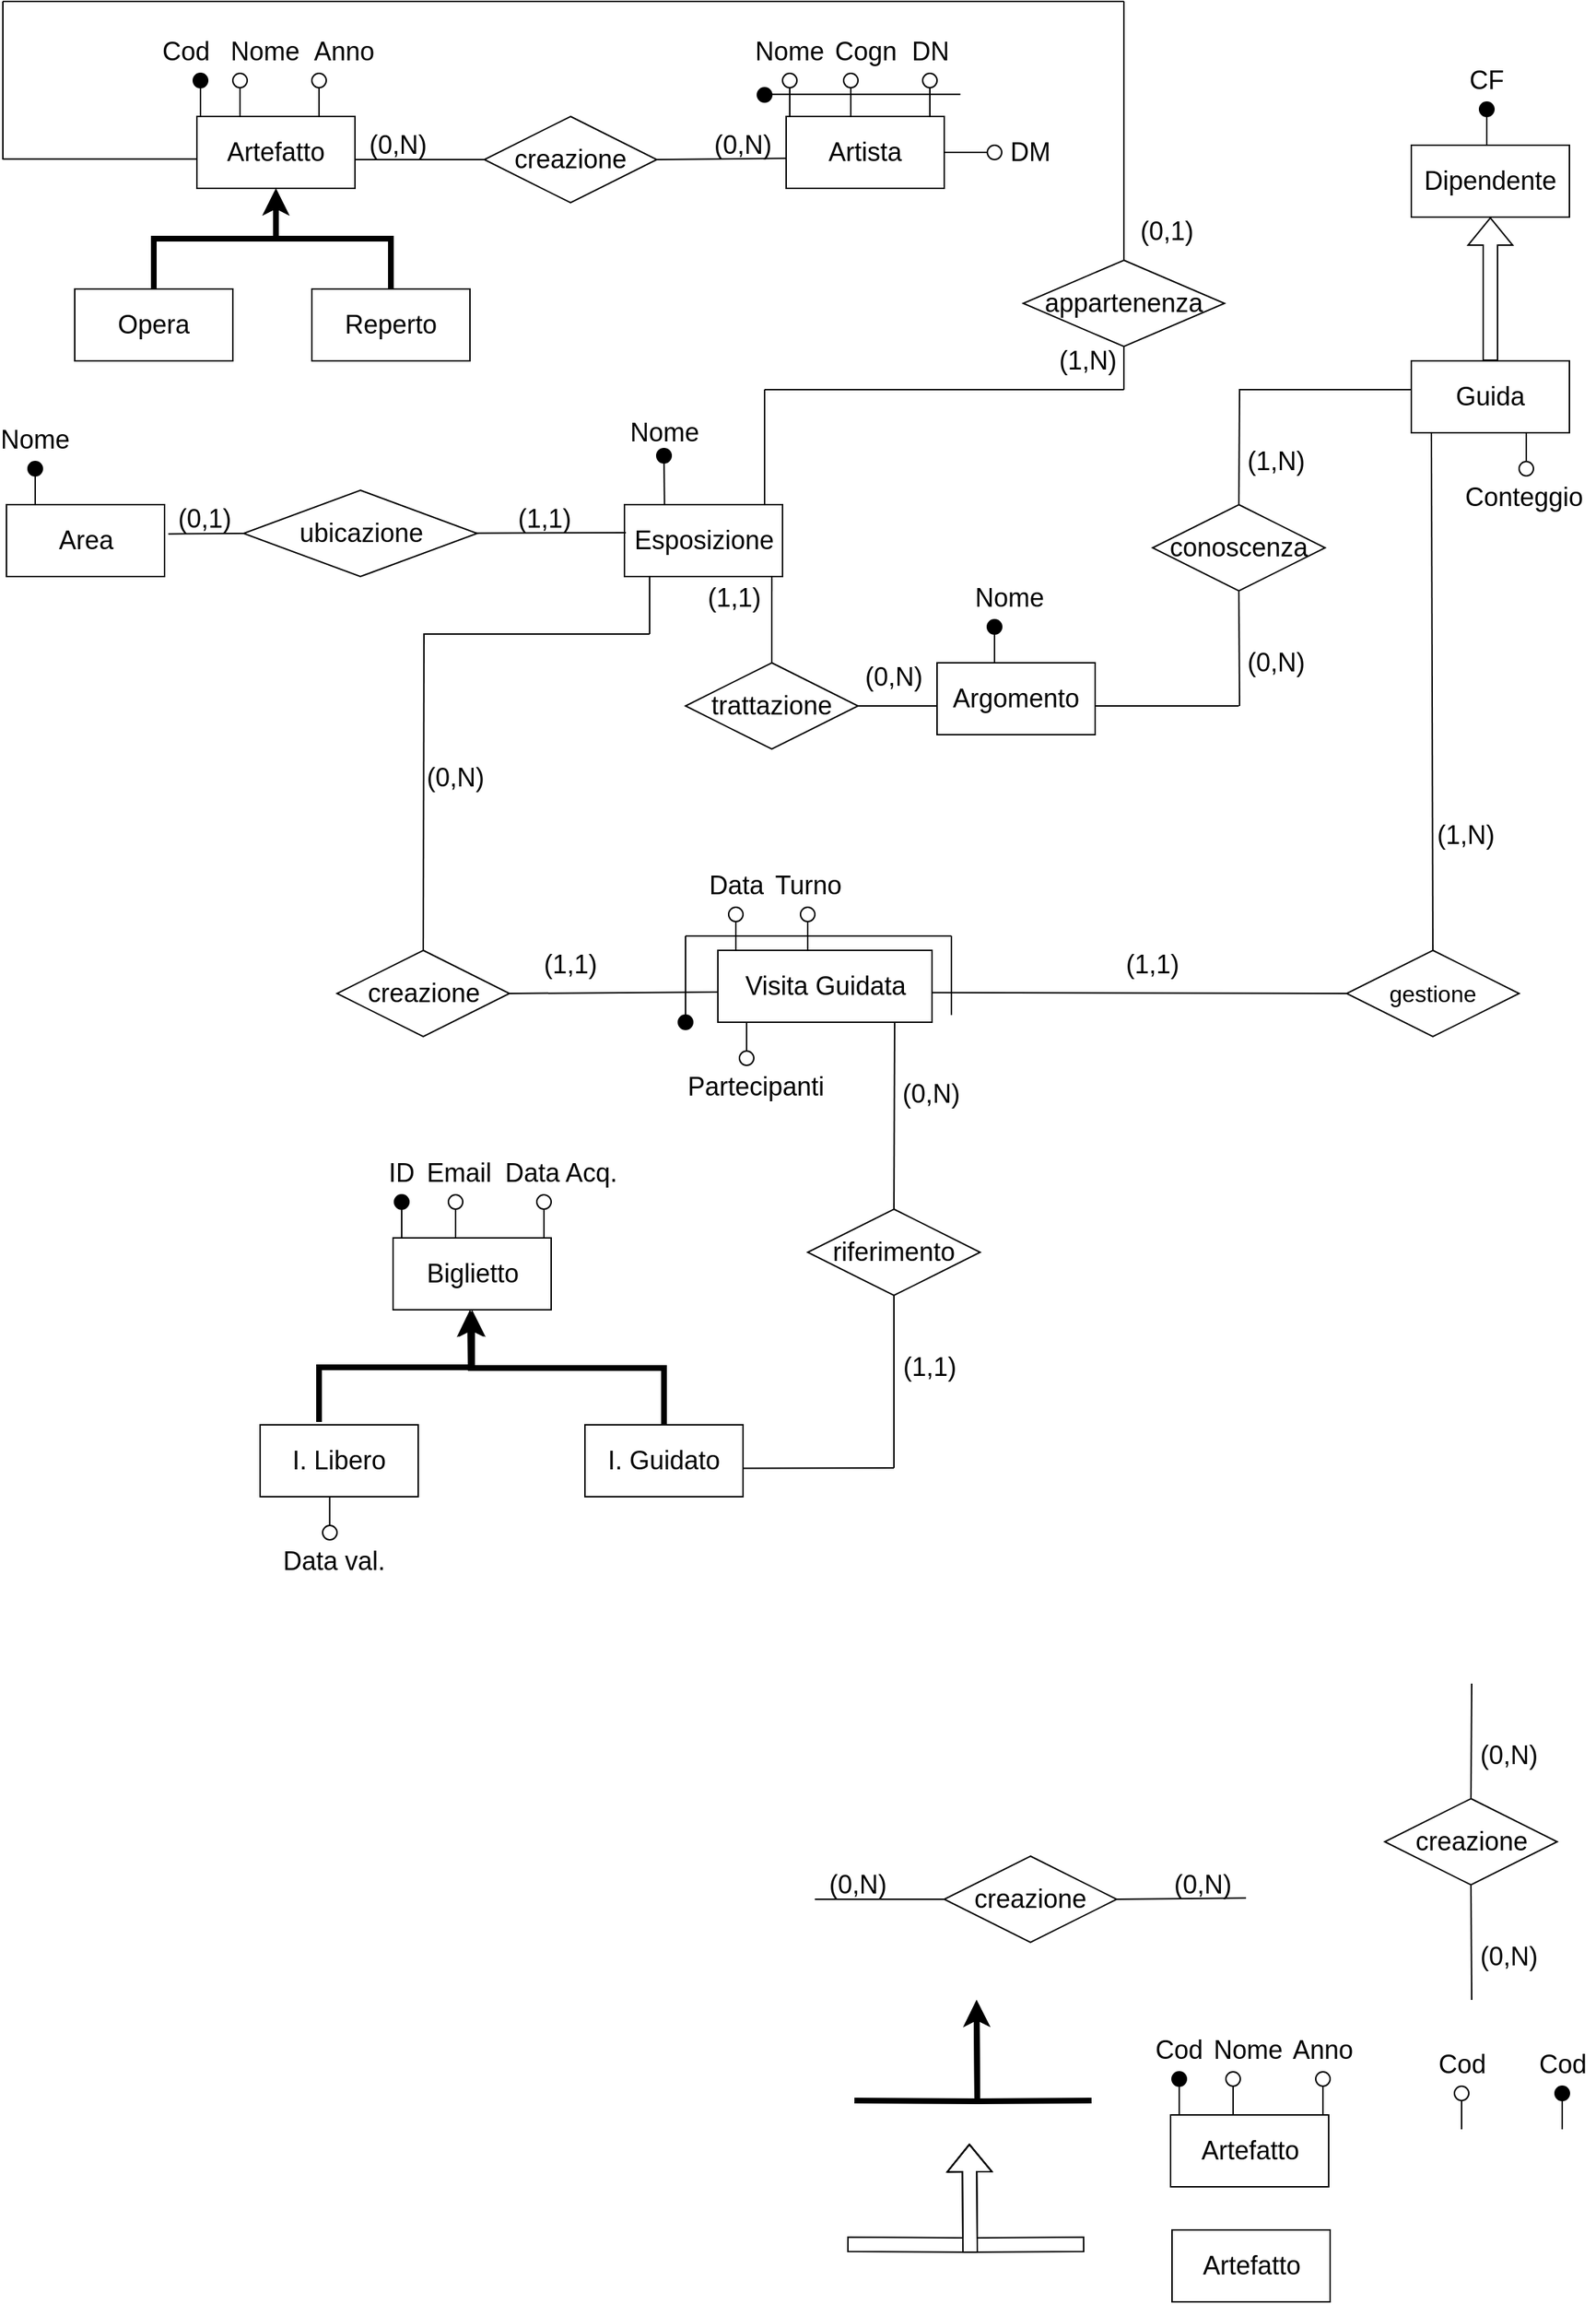 <mxfile version="27.0.5">
  <diagram name="Pagina-1" id="COeQRHTQGuJaWE0zaVjj">
    <mxGraphModel dx="2826" dy="1693" grid="1" gridSize="10" guides="1" tooltips="1" connect="1" arrows="1" fold="1" page="1" pageScale="1" pageWidth="1169" pageHeight="1654" math="0" shadow="0">
      <root>
        <mxCell id="0" />
        <mxCell id="1" parent="0" />
        <mxCell id="VPmdxkoRCYv9EaFTGyUe-1" value="&lt;font style=&quot;font-size: 18px;&quot;&gt;Artefatto&lt;/font&gt;" style="whiteSpace=wrap;html=1;align=center;" parent="1" vertex="1">
          <mxGeometry x="-1005" y="90" width="110" height="50" as="geometry" />
        </mxCell>
        <mxCell id="VPmdxkoRCYv9EaFTGyUe-9" value="" style="endArrow=none;html=1;rounded=0;entryX=0.5;entryY=1;entryDx=0;entryDy=0;entryPerimeter=0;" parent="1" source="VPmdxkoRCYv9EaFTGyUe-26" edge="1">
          <mxGeometry width="50" height="50" relative="1" as="geometry">
            <mxPoint x="-1002.5" y="90" as="sourcePoint" />
            <mxPoint x="-1002.5" y="70" as="targetPoint" />
          </mxGeometry>
        </mxCell>
        <mxCell id="VPmdxkoRCYv9EaFTGyUe-10" value="&lt;font style=&quot;font-size: 18px;&quot;&gt;Cod&lt;/font&gt;" style="text;html=1;align=center;verticalAlign=middle;whiteSpace=wrap;rounded=0;" parent="1" vertex="1">
          <mxGeometry x="-1035" y="40" width="45" height="10" as="geometry" />
        </mxCell>
        <mxCell id="VPmdxkoRCYv9EaFTGyUe-11" value="" style="verticalLabelPosition=bottom;verticalAlign=top;html=1;shape=mxgraph.flowchart.on-page_reference;" parent="1" vertex="1">
          <mxGeometry x="-980" y="60" width="10" height="10" as="geometry" />
        </mxCell>
        <mxCell id="VPmdxkoRCYv9EaFTGyUe-12" value="" style="endArrow=none;html=1;rounded=0;entryX=0.5;entryY=1;entryDx=0;entryDy=0;entryPerimeter=0;" parent="1" target="VPmdxkoRCYv9EaFTGyUe-11" edge="1">
          <mxGeometry width="50" height="50" relative="1" as="geometry">
            <mxPoint x="-975" y="90" as="sourcePoint" />
            <mxPoint x="-930" y="70" as="targetPoint" />
          </mxGeometry>
        </mxCell>
        <mxCell id="VPmdxkoRCYv9EaFTGyUe-13" value="&lt;font style=&quot;font-size: 18px;&quot;&gt;Nome&lt;/font&gt;" style="text;html=1;align=center;verticalAlign=middle;whiteSpace=wrap;rounded=0;" parent="1" vertex="1">
          <mxGeometry x="-980" y="40" width="45" height="10" as="geometry" />
        </mxCell>
        <mxCell id="VPmdxkoRCYv9EaFTGyUe-14" value="" style="verticalLabelPosition=bottom;verticalAlign=top;html=1;shape=mxgraph.flowchart.on-page_reference;" parent="1" vertex="1">
          <mxGeometry x="-925" y="60" width="10" height="10" as="geometry" />
        </mxCell>
        <mxCell id="VPmdxkoRCYv9EaFTGyUe-15" value="" style="endArrow=none;html=1;rounded=0;entryX=0.5;entryY=1;entryDx=0;entryDy=0;entryPerimeter=0;" parent="1" target="VPmdxkoRCYv9EaFTGyUe-14" edge="1">
          <mxGeometry width="50" height="50" relative="1" as="geometry">
            <mxPoint x="-920" y="90" as="sourcePoint" />
            <mxPoint x="-875" y="70" as="targetPoint" />
          </mxGeometry>
        </mxCell>
        <mxCell id="VPmdxkoRCYv9EaFTGyUe-16" value="&lt;font style=&quot;font-size: 18px;&quot;&gt;Anno&lt;/font&gt;" style="text;html=1;align=center;verticalAlign=middle;whiteSpace=wrap;rounded=0;" parent="1" vertex="1">
          <mxGeometry x="-925" y="40" width="45" height="10" as="geometry" />
        </mxCell>
        <mxCell id="VPmdxkoRCYv9EaFTGyUe-18" value="" style="verticalLabelPosition=bottom;verticalAlign=top;html=1;shape=mxgraph.flowchart.on-page_reference;" parent="1" vertex="1">
          <mxGeometry x="-130" y="1460" width="10" height="10" as="geometry" />
        </mxCell>
        <mxCell id="VPmdxkoRCYv9EaFTGyUe-19" value="" style="endArrow=none;html=1;rounded=0;entryX=0.5;entryY=1;entryDx=0;entryDy=0;entryPerimeter=0;" parent="1" target="VPmdxkoRCYv9EaFTGyUe-18" edge="1">
          <mxGeometry width="50" height="50" relative="1" as="geometry">
            <mxPoint x="-125" y="1490" as="sourcePoint" />
            <mxPoint x="-80" y="1470" as="targetPoint" />
          </mxGeometry>
        </mxCell>
        <mxCell id="VPmdxkoRCYv9EaFTGyUe-20" value="&lt;font style=&quot;font-size: 18px;&quot;&gt;Cod&lt;/font&gt;" style="text;html=1;align=center;verticalAlign=middle;whiteSpace=wrap;rounded=0;" parent="1" vertex="1">
          <mxGeometry x="-147.5" y="1440" width="45" height="10" as="geometry" />
        </mxCell>
        <mxCell id="VPmdxkoRCYv9EaFTGyUe-21" value="" style="verticalLabelPosition=bottom;verticalAlign=top;html=1;shape=mxgraph.flowchart.on-page_reference;fillColor=#000000;" parent="1" vertex="1">
          <mxGeometry x="-60" y="1460" width="10" height="10" as="geometry" />
        </mxCell>
        <mxCell id="VPmdxkoRCYv9EaFTGyUe-22" value="" style="endArrow=none;html=1;rounded=0;entryX=0.5;entryY=1;entryDx=0;entryDy=0;entryPerimeter=0;" parent="1" target="VPmdxkoRCYv9EaFTGyUe-21" edge="1">
          <mxGeometry width="50" height="50" relative="1" as="geometry">
            <mxPoint x="-55" y="1490" as="sourcePoint" />
            <mxPoint x="-10" y="1470" as="targetPoint" />
          </mxGeometry>
        </mxCell>
        <mxCell id="VPmdxkoRCYv9EaFTGyUe-23" value="&lt;font style=&quot;font-size: 18px;&quot;&gt;Cod&lt;/font&gt;" style="text;html=1;align=center;verticalAlign=middle;whiteSpace=wrap;rounded=0;" parent="1" vertex="1">
          <mxGeometry x="-77.5" y="1440" width="45" height="10" as="geometry" />
        </mxCell>
        <mxCell id="VPmdxkoRCYv9EaFTGyUe-28" value="" style="endArrow=none;html=1;rounded=0;entryX=0.5;entryY=1;entryDx=0;entryDy=0;entryPerimeter=0;" parent="1" target="VPmdxkoRCYv9EaFTGyUe-26" edge="1">
          <mxGeometry width="50" height="50" relative="1" as="geometry">
            <mxPoint x="-1002.5" y="90" as="sourcePoint" />
            <mxPoint x="-1002.5" y="70" as="targetPoint" />
          </mxGeometry>
        </mxCell>
        <mxCell id="VPmdxkoRCYv9EaFTGyUe-26" value="" style="verticalLabelPosition=bottom;verticalAlign=top;html=1;shape=mxgraph.flowchart.on-page_reference;fillColor=#000000;" parent="1" vertex="1">
          <mxGeometry x="-1007.5" y="60" width="10" height="10" as="geometry" />
        </mxCell>
        <mxCell id="VPmdxkoRCYv9EaFTGyUe-29" value="&lt;font style=&quot;font-size: 18px;&quot;&gt;Artista&lt;/font&gt;" style="whiteSpace=wrap;html=1;align=center;" parent="1" vertex="1">
          <mxGeometry x="-595" y="90" width="110" height="50" as="geometry" />
        </mxCell>
        <mxCell id="VPmdxkoRCYv9EaFTGyUe-30" value="" style="endArrow=none;html=1;rounded=0;entryX=0.5;entryY=1;entryDx=0;entryDy=0;entryPerimeter=0;" parent="1" source="VPmdxkoRCYv9EaFTGyUe-39" edge="1">
          <mxGeometry width="50" height="50" relative="1" as="geometry">
            <mxPoint x="-592.5" y="90" as="sourcePoint" />
            <mxPoint x="-592.5" y="70" as="targetPoint" />
          </mxGeometry>
        </mxCell>
        <mxCell id="VPmdxkoRCYv9EaFTGyUe-31" value="&lt;font style=&quot;font-size: 18px;&quot;&gt;Nome&lt;/font&gt;" style="text;html=1;align=center;verticalAlign=middle;whiteSpace=wrap;rounded=0;" parent="1" vertex="1">
          <mxGeometry x="-615" y="40" width="45" height="10" as="geometry" />
        </mxCell>
        <mxCell id="VPmdxkoRCYv9EaFTGyUe-32" value="" style="verticalLabelPosition=bottom;verticalAlign=top;html=1;shape=mxgraph.flowchart.on-page_reference;" parent="1" vertex="1">
          <mxGeometry x="-555" y="60" width="10" height="10" as="geometry" />
        </mxCell>
        <mxCell id="VPmdxkoRCYv9EaFTGyUe-33" value="" style="endArrow=none;html=1;rounded=0;entryX=0.5;entryY=1;entryDx=0;entryDy=0;entryPerimeter=0;" parent="1" target="VPmdxkoRCYv9EaFTGyUe-32" edge="1">
          <mxGeometry width="50" height="50" relative="1" as="geometry">
            <mxPoint x="-550" y="90" as="sourcePoint" />
            <mxPoint x="-505" y="70" as="targetPoint" />
          </mxGeometry>
        </mxCell>
        <mxCell id="VPmdxkoRCYv9EaFTGyUe-34" value="&lt;font style=&quot;font-size: 18px;&quot;&gt;Cogn&lt;/font&gt;" style="text;html=1;align=center;verticalAlign=middle;whiteSpace=wrap;rounded=0;" parent="1" vertex="1">
          <mxGeometry x="-562.5" y="40" width="45" height="10" as="geometry" />
        </mxCell>
        <mxCell id="VPmdxkoRCYv9EaFTGyUe-35" value="" style="verticalLabelPosition=bottom;verticalAlign=top;html=1;shape=mxgraph.flowchart.on-page_reference;" parent="1" vertex="1">
          <mxGeometry x="-500" y="60" width="10" height="10" as="geometry" />
        </mxCell>
        <mxCell id="VPmdxkoRCYv9EaFTGyUe-36" value="" style="endArrow=none;html=1;rounded=0;entryX=0.5;entryY=1;entryDx=0;entryDy=0;entryPerimeter=0;" parent="1" target="VPmdxkoRCYv9EaFTGyUe-35" edge="1">
          <mxGeometry width="50" height="50" relative="1" as="geometry">
            <mxPoint x="-495" y="90" as="sourcePoint" />
            <mxPoint x="-450" y="70" as="targetPoint" />
          </mxGeometry>
        </mxCell>
        <mxCell id="VPmdxkoRCYv9EaFTGyUe-37" value="&lt;font style=&quot;font-size: 18px;&quot;&gt;DN&lt;/font&gt;" style="text;html=1;align=center;verticalAlign=middle;whiteSpace=wrap;rounded=0;" parent="1" vertex="1">
          <mxGeometry x="-517.5" y="40" width="45" height="10" as="geometry" />
        </mxCell>
        <mxCell id="VPmdxkoRCYv9EaFTGyUe-38" value="" style="endArrow=none;html=1;rounded=0;entryX=0.5;entryY=1;entryDx=0;entryDy=0;entryPerimeter=0;" parent="1" target="VPmdxkoRCYv9EaFTGyUe-39" edge="1">
          <mxGeometry width="50" height="50" relative="1" as="geometry">
            <mxPoint x="-592.5" y="90" as="sourcePoint" />
            <mxPoint x="-592.5" y="70" as="targetPoint" />
          </mxGeometry>
        </mxCell>
        <mxCell id="VPmdxkoRCYv9EaFTGyUe-39" value="" style="verticalLabelPosition=bottom;verticalAlign=top;html=1;shape=mxgraph.flowchart.on-page_reference;fillColor=#FFFFFF;" parent="1" vertex="1">
          <mxGeometry x="-597.5" y="60" width="10" height="10" as="geometry" />
        </mxCell>
        <mxCell id="VPmdxkoRCYv9EaFTGyUe-52" value="" style="endArrow=none;html=1;rounded=0;exitX=1;exitY=0.5;exitDx=0;exitDy=0;" parent="1" source="VPmdxkoRCYv9EaFTGyUe-51" edge="1">
          <mxGeometry width="50" height="50" relative="1" as="geometry">
            <mxPoint x="-432.5" y="120" as="sourcePoint" />
            <mxPoint x="-455" y="115" as="targetPoint" />
          </mxGeometry>
        </mxCell>
        <mxCell id="VPmdxkoRCYv9EaFTGyUe-53" value="&lt;font style=&quot;font-size: 18px;&quot;&gt;DM&lt;/font&gt;" style="text;html=1;align=center;verticalAlign=middle;whiteSpace=wrap;rounded=0;" parent="1" vertex="1">
          <mxGeometry x="-445" y="110" width="40" height="10" as="geometry" />
        </mxCell>
        <mxCell id="VPmdxkoRCYv9EaFTGyUe-54" value="" style="endArrow=none;html=1;rounded=0;exitX=1;exitY=0.5;exitDx=0;exitDy=0;" parent="1" source="VPmdxkoRCYv9EaFTGyUe-29" target="VPmdxkoRCYv9EaFTGyUe-51" edge="1">
          <mxGeometry width="50" height="50" relative="1" as="geometry">
            <mxPoint x="-485" y="115" as="sourcePoint" />
            <mxPoint x="-455" y="115" as="targetPoint" />
          </mxGeometry>
        </mxCell>
        <mxCell id="VPmdxkoRCYv9EaFTGyUe-51" value="" style="verticalLabelPosition=bottom;verticalAlign=top;html=1;shape=mxgraph.flowchart.on-page_reference;" parent="1" vertex="1">
          <mxGeometry x="-455" y="110" width="10" height="10" as="geometry" />
        </mxCell>
        <mxCell id="VPmdxkoRCYv9EaFTGyUe-55" value="" style="endArrow=none;html=1;rounded=0;" parent="1" edge="1">
          <mxGeometry width="50" height="50" relative="1" as="geometry">
            <mxPoint x="-606.25" y="74.58" as="sourcePoint" />
            <mxPoint x="-473.75" y="74.58" as="targetPoint" />
          </mxGeometry>
        </mxCell>
        <mxCell id="VPmdxkoRCYv9EaFTGyUe-56" value="" style="verticalLabelPosition=bottom;verticalAlign=top;html=1;shape=mxgraph.flowchart.on-page_reference;fillColor=#000000;" parent="1" vertex="1">
          <mxGeometry x="-615" y="70" width="10" height="10" as="geometry" />
        </mxCell>
        <mxCell id="VPmdxkoRCYv9EaFTGyUe-57" value="" style="endArrow=none;html=1;rounded=0;entryX=0;entryY=0.5;entryDx=0;entryDy=0;" parent="1" target="VPmdxkoRCYv9EaFTGyUe-59" edge="1">
          <mxGeometry width="50" height="50" relative="1" as="geometry">
            <mxPoint x="-895" y="120" as="sourcePoint" />
            <mxPoint x="-805" y="120" as="targetPoint" />
          </mxGeometry>
        </mxCell>
        <mxCell id="VPmdxkoRCYv9EaFTGyUe-58" value="" style="endArrow=none;html=1;rounded=0;exitX=1;exitY=0.5;exitDx=0;exitDy=0;" parent="1" source="VPmdxkoRCYv9EaFTGyUe-59" edge="1">
          <mxGeometry width="50" height="50" relative="1" as="geometry">
            <mxPoint x="-685" y="119" as="sourcePoint" />
            <mxPoint x="-595" y="119.17" as="targetPoint" />
          </mxGeometry>
        </mxCell>
        <mxCell id="VPmdxkoRCYv9EaFTGyUe-59" value="&lt;font style=&quot;font-size: 18px;&quot;&gt;creazione&lt;/font&gt;" style="shape=rhombus;perimeter=rhombusPerimeter;whiteSpace=wrap;html=1;align=center;" parent="1" vertex="1">
          <mxGeometry x="-805" y="90" width="120" height="60" as="geometry" />
        </mxCell>
        <mxCell id="VPmdxkoRCYv9EaFTGyUe-68" style="edgeStyle=orthogonalEdgeStyle;rounded=0;orthogonalLoop=1;jettySize=auto;html=1;entryX=0.5;entryY=1;entryDx=0;entryDy=0;strokeWidth=4;" parent="1" source="VPmdxkoRCYv9EaFTGyUe-66" target="VPmdxkoRCYv9EaFTGyUe-1" edge="1">
          <mxGeometry relative="1" as="geometry" />
        </mxCell>
        <mxCell id="VPmdxkoRCYv9EaFTGyUe-66" value="&lt;font style=&quot;font-size: 18px;&quot;&gt;Opera&lt;/font&gt;" style="whiteSpace=wrap;html=1;align=center;" parent="1" vertex="1">
          <mxGeometry x="-1090" y="210" width="110" height="50" as="geometry" />
        </mxCell>
        <mxCell id="VPmdxkoRCYv9EaFTGyUe-69" style="edgeStyle=orthogonalEdgeStyle;rounded=0;orthogonalLoop=1;jettySize=auto;html=1;entryX=0.5;entryY=1;entryDx=0;entryDy=0;strokeWidth=4;" parent="1" source="VPmdxkoRCYv9EaFTGyUe-67" target="VPmdxkoRCYv9EaFTGyUe-1" edge="1">
          <mxGeometry relative="1" as="geometry" />
        </mxCell>
        <mxCell id="VPmdxkoRCYv9EaFTGyUe-67" value="&lt;font style=&quot;font-size: 18px;&quot;&gt;Reperto&lt;/font&gt;" style="whiteSpace=wrap;html=1;align=center;" parent="1" vertex="1">
          <mxGeometry x="-925" y="210" width="110" height="50" as="geometry" />
        </mxCell>
        <mxCell id="VPmdxkoRCYv9EaFTGyUe-70" value="&lt;font style=&quot;font-size: 18px;&quot;&gt;(0,N)&lt;/font&gt;" style="text;html=1;align=center;verticalAlign=middle;whiteSpace=wrap;rounded=0;" parent="1" vertex="1">
          <mxGeometry x="-885" y="100" width="40" height="20" as="geometry" />
        </mxCell>
        <mxCell id="VPmdxkoRCYv9EaFTGyUe-71" value="&lt;font style=&quot;font-size: 18px;&quot;&gt;(0,N)&lt;/font&gt;" style="text;html=1;align=center;verticalAlign=middle;whiteSpace=wrap;rounded=0;" parent="1" vertex="1">
          <mxGeometry x="-645" y="100" width="40" height="20" as="geometry" />
        </mxCell>
        <mxCell id="VPmdxkoRCYv9EaFTGyUe-72" value="" style="endArrow=none;html=1;rounded=0;entryX=0;entryY=0.5;entryDx=0;entryDy=0;" parent="1" target="VPmdxkoRCYv9EaFTGyUe-74" edge="1">
          <mxGeometry width="50" height="50" relative="1" as="geometry">
            <mxPoint x="-575" y="1330" as="sourcePoint" />
            <mxPoint x="-485" y="1330" as="targetPoint" />
          </mxGeometry>
        </mxCell>
        <mxCell id="VPmdxkoRCYv9EaFTGyUe-73" value="" style="endArrow=none;html=1;rounded=0;exitX=1;exitY=0.5;exitDx=0;exitDy=0;" parent="1" source="VPmdxkoRCYv9EaFTGyUe-74" edge="1">
          <mxGeometry width="50" height="50" relative="1" as="geometry">
            <mxPoint x="-365" y="1329" as="sourcePoint" />
            <mxPoint x="-275" y="1329.17" as="targetPoint" />
          </mxGeometry>
        </mxCell>
        <mxCell id="VPmdxkoRCYv9EaFTGyUe-74" value="&lt;font style=&quot;font-size: 18px;&quot;&gt;creazione&lt;/font&gt;" style="shape=rhombus;perimeter=rhombusPerimeter;whiteSpace=wrap;html=1;align=center;" parent="1" vertex="1">
          <mxGeometry x="-485" y="1300" width="120" height="60" as="geometry" />
        </mxCell>
        <mxCell id="VPmdxkoRCYv9EaFTGyUe-75" value="&lt;font style=&quot;font-size: 18px;&quot;&gt;(0,N)&lt;/font&gt;" style="text;html=1;align=center;verticalAlign=middle;whiteSpace=wrap;rounded=0;" parent="1" vertex="1">
          <mxGeometry x="-565" y="1310" width="40" height="20" as="geometry" />
        </mxCell>
        <mxCell id="VPmdxkoRCYv9EaFTGyUe-76" value="&lt;font style=&quot;font-size: 18px;&quot;&gt;(0,N)&lt;/font&gt;" style="text;html=1;align=center;verticalAlign=middle;whiteSpace=wrap;rounded=0;" parent="1" vertex="1">
          <mxGeometry x="-325" y="1310" width="40" height="20" as="geometry" />
        </mxCell>
        <mxCell id="VPmdxkoRCYv9EaFTGyUe-77" style="edgeStyle=orthogonalEdgeStyle;rounded=0;orthogonalLoop=1;jettySize=auto;html=1;entryX=0.5;entryY=1;entryDx=0;entryDy=0;strokeWidth=4;" parent="1" edge="1">
          <mxGeometry relative="1" as="geometry">
            <mxPoint x="-547.5" y="1470" as="sourcePoint" />
            <mxPoint x="-462.5" y="1400" as="targetPoint" />
          </mxGeometry>
        </mxCell>
        <mxCell id="VPmdxkoRCYv9EaFTGyUe-78" style="edgeStyle=orthogonalEdgeStyle;rounded=0;orthogonalLoop=1;jettySize=auto;html=1;entryX=0.5;entryY=1;entryDx=0;entryDy=0;strokeWidth=4;" parent="1" edge="1">
          <mxGeometry relative="1" as="geometry">
            <mxPoint x="-382.5" y="1470" as="sourcePoint" />
            <mxPoint x="-462.5" y="1400" as="targetPoint" />
          </mxGeometry>
        </mxCell>
        <mxCell id="VPmdxkoRCYv9EaFTGyUe-79" style="edgeStyle=orthogonalEdgeStyle;rounded=0;orthogonalLoop=1;jettySize=auto;html=1;entryX=0.5;entryY=1;entryDx=0;entryDy=0;strokeWidth=1;shape=flexArrow;" parent="1" edge="1">
          <mxGeometry relative="1" as="geometry">
            <mxPoint x="-552.5" y="1570" as="sourcePoint" />
            <mxPoint x="-467.5" y="1500" as="targetPoint" />
          </mxGeometry>
        </mxCell>
        <mxCell id="VPmdxkoRCYv9EaFTGyUe-80" style="edgeStyle=orthogonalEdgeStyle;rounded=0;orthogonalLoop=1;jettySize=auto;html=1;entryX=0.5;entryY=1;entryDx=0;entryDy=0;strokeWidth=1;shape=flexArrow;" parent="1" edge="1">
          <mxGeometry relative="1" as="geometry">
            <mxPoint x="-387.5" y="1570" as="sourcePoint" />
            <mxPoint x="-467.5" y="1500" as="targetPoint" />
          </mxGeometry>
        </mxCell>
        <mxCell id="VPmdxkoRCYv9EaFTGyUe-81" value="&lt;font style=&quot;font-size: 18px;&quot;&gt;Artefatto&lt;/font&gt;" style="whiteSpace=wrap;html=1;align=center;" parent="1" vertex="1">
          <mxGeometry x="-327.5" y="1480" width="110" height="50" as="geometry" />
        </mxCell>
        <mxCell id="VPmdxkoRCYv9EaFTGyUe-82" value="" style="endArrow=none;html=1;rounded=0;entryX=0.5;entryY=1;entryDx=0;entryDy=0;entryPerimeter=0;" parent="1" source="VPmdxkoRCYv9EaFTGyUe-91" edge="1">
          <mxGeometry width="50" height="50" relative="1" as="geometry">
            <mxPoint x="-321.5" y="1480" as="sourcePoint" />
            <mxPoint x="-321.5" y="1460" as="targetPoint" />
          </mxGeometry>
        </mxCell>
        <mxCell id="VPmdxkoRCYv9EaFTGyUe-83" value="&lt;font style=&quot;font-size: 18px;&quot;&gt;Cod&lt;/font&gt;" style="text;html=1;align=center;verticalAlign=middle;whiteSpace=wrap;rounded=0;" parent="1" vertex="1">
          <mxGeometry x="-344" y="1430" width="45" height="10" as="geometry" />
        </mxCell>
        <mxCell id="VPmdxkoRCYv9EaFTGyUe-84" value="" style="verticalLabelPosition=bottom;verticalAlign=top;html=1;shape=mxgraph.flowchart.on-page_reference;" parent="1" vertex="1">
          <mxGeometry x="-289" y="1450" width="10" height="10" as="geometry" />
        </mxCell>
        <mxCell id="VPmdxkoRCYv9EaFTGyUe-85" value="" style="endArrow=none;html=1;rounded=0;entryX=0.5;entryY=1;entryDx=0;entryDy=0;entryPerimeter=0;" parent="1" target="VPmdxkoRCYv9EaFTGyUe-84" edge="1">
          <mxGeometry width="50" height="50" relative="1" as="geometry">
            <mxPoint x="-284" y="1480" as="sourcePoint" />
            <mxPoint x="-239" y="1460" as="targetPoint" />
          </mxGeometry>
        </mxCell>
        <mxCell id="VPmdxkoRCYv9EaFTGyUe-86" value="&lt;font style=&quot;font-size: 18px;&quot;&gt;Nome&lt;/font&gt;" style="text;html=1;align=center;verticalAlign=middle;whiteSpace=wrap;rounded=0;" parent="1" vertex="1">
          <mxGeometry x="-296.5" y="1430" width="45" height="10" as="geometry" />
        </mxCell>
        <mxCell id="VPmdxkoRCYv9EaFTGyUe-87" value="" style="verticalLabelPosition=bottom;verticalAlign=top;html=1;shape=mxgraph.flowchart.on-page_reference;" parent="1" vertex="1">
          <mxGeometry x="-226.5" y="1450" width="10" height="10" as="geometry" />
        </mxCell>
        <mxCell id="VPmdxkoRCYv9EaFTGyUe-88" value="" style="endArrow=none;html=1;rounded=0;entryX=0.5;entryY=1;entryDx=0;entryDy=0;entryPerimeter=0;" parent="1" target="VPmdxkoRCYv9EaFTGyUe-87" edge="1">
          <mxGeometry width="50" height="50" relative="1" as="geometry">
            <mxPoint x="-221.5" y="1480" as="sourcePoint" />
            <mxPoint x="-176.5" y="1460" as="targetPoint" />
          </mxGeometry>
        </mxCell>
        <mxCell id="VPmdxkoRCYv9EaFTGyUe-89" value="&lt;font style=&quot;font-size: 18px;&quot;&gt;Anno&lt;/font&gt;" style="text;html=1;align=center;verticalAlign=middle;whiteSpace=wrap;rounded=0;" parent="1" vertex="1">
          <mxGeometry x="-244" y="1430" width="45" height="10" as="geometry" />
        </mxCell>
        <mxCell id="VPmdxkoRCYv9EaFTGyUe-90" value="" style="endArrow=none;html=1;rounded=0;entryX=0.5;entryY=1;entryDx=0;entryDy=0;entryPerimeter=0;" parent="1" target="VPmdxkoRCYv9EaFTGyUe-91" edge="1">
          <mxGeometry width="50" height="50" relative="1" as="geometry">
            <mxPoint x="-321.5" y="1480" as="sourcePoint" />
            <mxPoint x="-321.5" y="1460" as="targetPoint" />
          </mxGeometry>
        </mxCell>
        <mxCell id="VPmdxkoRCYv9EaFTGyUe-91" value="" style="verticalLabelPosition=bottom;verticalAlign=top;html=1;shape=mxgraph.flowchart.on-page_reference;fillColor=#000000;" parent="1" vertex="1">
          <mxGeometry x="-326.5" y="1450" width="10" height="10" as="geometry" />
        </mxCell>
        <mxCell id="VPmdxkoRCYv9EaFTGyUe-121" value="&lt;span style=&quot;font-size: 18px;&quot;&gt;Area&lt;/span&gt;" style="whiteSpace=wrap;html=1;align=center;" parent="1" vertex="1">
          <mxGeometry x="-1137.5" y="360" width="110" height="50" as="geometry" />
        </mxCell>
        <mxCell id="VPmdxkoRCYv9EaFTGyUe-122" value="" style="endArrow=none;html=1;rounded=0;entryX=0.5;entryY=1;entryDx=0;entryDy=0;entryPerimeter=0;" parent="1" source="VPmdxkoRCYv9EaFTGyUe-131" edge="1">
          <mxGeometry width="50" height="50" relative="1" as="geometry">
            <mxPoint x="-1117.5" y="360" as="sourcePoint" />
            <mxPoint x="-1117.5" y="340" as="targetPoint" />
          </mxGeometry>
        </mxCell>
        <mxCell id="VPmdxkoRCYv9EaFTGyUe-123" value="&lt;span style=&quot;font-size: 18px;&quot;&gt;Nome&lt;/span&gt;" style="text;html=1;align=center;verticalAlign=middle;whiteSpace=wrap;rounded=0;" parent="1" vertex="1">
          <mxGeometry x="-1140" y="310" width="45" height="10" as="geometry" />
        </mxCell>
        <mxCell id="VPmdxkoRCYv9EaFTGyUe-130" value="" style="endArrow=none;html=1;rounded=0;entryX=0.5;entryY=1;entryDx=0;entryDy=0;entryPerimeter=0;" parent="1" target="VPmdxkoRCYv9EaFTGyUe-131" edge="1">
          <mxGeometry width="50" height="50" relative="1" as="geometry">
            <mxPoint x="-1117.5" y="360" as="sourcePoint" />
            <mxPoint x="-1117.5" y="340" as="targetPoint" />
          </mxGeometry>
        </mxCell>
        <mxCell id="VPmdxkoRCYv9EaFTGyUe-131" value="" style="verticalLabelPosition=bottom;verticalAlign=top;html=1;shape=mxgraph.flowchart.on-page_reference;fillColor=#000000;" parent="1" vertex="1">
          <mxGeometry x="-1122.5" y="330" width="10" height="10" as="geometry" />
        </mxCell>
        <mxCell id="VPmdxkoRCYv9EaFTGyUe-138" value="&lt;span style=&quot;font-size: 18px;&quot;&gt;Esposizione&lt;/span&gt;" style="whiteSpace=wrap;html=1;align=center;" parent="1" vertex="1">
          <mxGeometry x="-707.5" y="360" width="110" height="50" as="geometry" />
        </mxCell>
        <mxCell id="VPmdxkoRCYv9EaFTGyUe-154" value="" style="endArrow=none;html=1;rounded=0;entryX=0;entryY=0.5;entryDx=0;entryDy=0;exitX=1.024;exitY=0.407;exitDx=0;exitDy=0;exitPerimeter=0;" parent="1" source="VPmdxkoRCYv9EaFTGyUe-121" target="VPmdxkoRCYv9EaFTGyUe-156" edge="1">
          <mxGeometry width="50" height="50" relative="1" as="geometry">
            <mxPoint x="-1032.5" y="380" as="sourcePoint" />
            <mxPoint x="-942.5" y="380" as="targetPoint" />
          </mxGeometry>
        </mxCell>
        <mxCell id="VPmdxkoRCYv9EaFTGyUe-155" value="" style="endArrow=none;html=1;rounded=0;exitX=1;exitY=0.5;exitDx=0;exitDy=0;entryX=0.009;entryY=0.39;entryDx=0;entryDy=0;entryPerimeter=0;" parent="1" target="VPmdxkoRCYv9EaFTGyUe-138" edge="1">
          <mxGeometry width="50" height="50" relative="1" as="geometry">
            <mxPoint x="-852.5" y="380" as="sourcePoint" />
            <mxPoint x="-733.5" y="379.17" as="targetPoint" />
          </mxGeometry>
        </mxCell>
        <mxCell id="VPmdxkoRCYv9EaFTGyUe-156" value="&lt;span style=&quot;font-size: 18px;&quot;&gt;ubicazione&lt;/span&gt;" style="shape=rhombus;perimeter=rhombusPerimeter;whiteSpace=wrap;html=1;align=center;" parent="1" vertex="1">
          <mxGeometry x="-972.5" y="350" width="162.5" height="60" as="geometry" />
        </mxCell>
        <mxCell id="VPmdxkoRCYv9EaFTGyUe-157" value="&lt;font style=&quot;font-size: 18px;&quot;&gt;(0,1)&lt;/font&gt;" style="text;html=1;align=center;verticalAlign=middle;whiteSpace=wrap;rounded=0;" parent="1" vertex="1">
          <mxGeometry x="-1017.5" y="360" width="35" height="20" as="geometry" />
        </mxCell>
        <mxCell id="VPmdxkoRCYv9EaFTGyUe-158" value="&lt;font style=&quot;font-size: 18px;&quot;&gt;(1,1)&lt;/font&gt;" style="text;html=1;align=center;verticalAlign=middle;whiteSpace=wrap;rounded=0;" parent="1" vertex="1">
          <mxGeometry x="-783.5" y="360" width="40" height="20" as="geometry" />
        </mxCell>
        <mxCell id="VPmdxkoRCYv9EaFTGyUe-184" value="" style="endArrow=none;html=1;rounded=0;entryX=0.617;entryY=-0.019;entryDx=0;entryDy=0;entryPerimeter=0;" parent="1" source="VPmdxkoRCYv9EaFTGyUe-186" edge="1">
          <mxGeometry width="50" height="50" relative="1" as="geometry">
            <mxPoint x="-725.12" y="325.95" as="sourcePoint" />
            <mxPoint x="-679.63" y="360.0" as="targetPoint" />
          </mxGeometry>
        </mxCell>
        <mxCell id="VPmdxkoRCYv9EaFTGyUe-186" value="" style="verticalLabelPosition=bottom;verticalAlign=top;html=1;shape=mxgraph.flowchart.on-page_reference;fillColor=#000000;" parent="1" vertex="1">
          <mxGeometry x="-685" y="320.95" width="10" height="10" as="geometry" />
        </mxCell>
        <mxCell id="VPmdxkoRCYv9EaFTGyUe-196" value="" style="endArrow=none;html=1;rounded=0;entryX=0;entryY=0.5;entryDx=0;entryDy=0;" parent="1" edge="1">
          <mxGeometry relative="1" as="geometry">
            <mxPoint x="-1140" y="119.6" as="sourcePoint" />
            <mxPoint x="-1005" y="119.6" as="targetPoint" />
          </mxGeometry>
        </mxCell>
        <mxCell id="VPmdxkoRCYv9EaFTGyUe-197" value="" style="endArrow=none;html=1;rounded=0;" parent="1" edge="1">
          <mxGeometry relative="1" as="geometry">
            <mxPoint x="-1140" y="10" as="sourcePoint" />
            <mxPoint x="-360" y="10" as="targetPoint" />
          </mxGeometry>
        </mxCell>
        <mxCell id="VPmdxkoRCYv9EaFTGyUe-198" value="" style="endArrow=none;html=1;rounded=0;" parent="1" edge="1">
          <mxGeometry relative="1" as="geometry">
            <mxPoint x="-1140" y="120" as="sourcePoint" />
            <mxPoint x="-1140" y="10" as="targetPoint" />
          </mxGeometry>
        </mxCell>
        <mxCell id="VPmdxkoRCYv9EaFTGyUe-199" value="" style="endArrow=none;html=1;rounded=0;exitX=0.5;exitY=0;exitDx=0;exitDy=0;" parent="1" source="VPmdxkoRCYv9EaFTGyUe-200" edge="1">
          <mxGeometry relative="1" as="geometry">
            <mxPoint x="-360" y="70" as="sourcePoint" />
            <mxPoint x="-360" y="10" as="targetPoint" />
          </mxGeometry>
        </mxCell>
        <mxCell id="VPmdxkoRCYv9EaFTGyUe-200" value="&lt;span style=&quot;font-size: 18px;&quot;&gt;appartenenza&lt;/span&gt;" style="shape=rhombus;perimeter=rhombusPerimeter;whiteSpace=wrap;html=1;align=center;" parent="1" vertex="1">
          <mxGeometry x="-430" y="190" width="140" height="60" as="geometry" />
        </mxCell>
        <mxCell id="VPmdxkoRCYv9EaFTGyUe-201" value="" style="endArrow=none;html=1;rounded=0;" parent="1" edge="1">
          <mxGeometry relative="1" as="geometry">
            <mxPoint x="-610" y="360" as="sourcePoint" />
            <mxPoint x="-610" y="280" as="targetPoint" />
          </mxGeometry>
        </mxCell>
        <mxCell id="VPmdxkoRCYv9EaFTGyUe-202" value="" style="endArrow=none;html=1;rounded=0;" parent="1" edge="1">
          <mxGeometry relative="1" as="geometry">
            <mxPoint x="-610" y="280" as="sourcePoint" />
            <mxPoint x="-360" y="280" as="targetPoint" />
          </mxGeometry>
        </mxCell>
        <mxCell id="VPmdxkoRCYv9EaFTGyUe-203" value="" style="endArrow=none;html=1;rounded=0;entryX=0.5;entryY=1;entryDx=0;entryDy=0;" parent="1" target="VPmdxkoRCYv9EaFTGyUe-200" edge="1">
          <mxGeometry relative="1" as="geometry">
            <mxPoint x="-360" y="280" as="sourcePoint" />
            <mxPoint x="-470" y="510" as="targetPoint" />
          </mxGeometry>
        </mxCell>
        <mxCell id="VPmdxkoRCYv9EaFTGyUe-204" value="&lt;font style=&quot;font-size: 18px;&quot;&gt;(1,N)&lt;/font&gt;" style="text;html=1;align=center;verticalAlign=middle;whiteSpace=wrap;rounded=0;" parent="1" vertex="1">
          <mxGeometry x="-405" y="250" width="40" height="20" as="geometry" />
        </mxCell>
        <mxCell id="VPmdxkoRCYv9EaFTGyUe-205" value="&lt;font style=&quot;font-size: 18px;&quot;&gt;(0,1)&lt;/font&gt;" style="text;html=1;align=center;verticalAlign=middle;whiteSpace=wrap;rounded=0;" parent="1" vertex="1">
          <mxGeometry x="-350" y="160" width="40" height="20" as="geometry" />
        </mxCell>
        <mxCell id="VPmdxkoRCYv9EaFTGyUe-206" value="&lt;font style=&quot;font-size: 18px;&quot;&gt;Dipendente&lt;/font&gt;" style="whiteSpace=wrap;html=1;align=center;" parent="1" vertex="1">
          <mxGeometry x="-160" y="110" width="110" height="50" as="geometry" />
        </mxCell>
        <mxCell id="VPmdxkoRCYv9EaFTGyUe-207" value="" style="endArrow=none;html=1;rounded=0;entryX=0.5;entryY=1;entryDx=0;entryDy=0;entryPerimeter=0;" parent="1" source="VPmdxkoRCYv9EaFTGyUe-216" edge="1">
          <mxGeometry width="50" height="50" relative="1" as="geometry">
            <mxPoint x="-107.5" y="110" as="sourcePoint" />
            <mxPoint x="-107.5" y="90" as="targetPoint" />
          </mxGeometry>
        </mxCell>
        <mxCell id="VPmdxkoRCYv9EaFTGyUe-208" value="&lt;span style=&quot;font-size: 18px;&quot;&gt;CF&lt;/span&gt;" style="text;html=1;align=center;verticalAlign=middle;whiteSpace=wrap;rounded=0;" parent="1" vertex="1">
          <mxGeometry x="-130" y="60" width="45" height="10" as="geometry" />
        </mxCell>
        <mxCell id="VPmdxkoRCYv9EaFTGyUe-215" value="" style="endArrow=none;html=1;rounded=0;entryX=0.5;entryY=1;entryDx=0;entryDy=0;entryPerimeter=0;" parent="1" target="VPmdxkoRCYv9EaFTGyUe-216" edge="1">
          <mxGeometry width="50" height="50" relative="1" as="geometry">
            <mxPoint x="-107.5" y="110" as="sourcePoint" />
            <mxPoint x="-107.5" y="90" as="targetPoint" />
          </mxGeometry>
        </mxCell>
        <mxCell id="VPmdxkoRCYv9EaFTGyUe-216" value="" style="verticalLabelPosition=bottom;verticalAlign=top;html=1;shape=mxgraph.flowchart.on-page_reference;fillColor=#000000;" parent="1" vertex="1">
          <mxGeometry x="-112.5" y="80" width="10" height="10" as="geometry" />
        </mxCell>
        <mxCell id="VPmdxkoRCYv9EaFTGyUe-217" value="&lt;font style=&quot;font-size: 18px;&quot;&gt;creazione&lt;/font&gt;" style="shape=rhombus;perimeter=rhombusPerimeter;whiteSpace=wrap;html=1;align=center;" parent="1" vertex="1">
          <mxGeometry x="-178.5" y="1260" width="120" height="60" as="geometry" />
        </mxCell>
        <mxCell id="VPmdxkoRCYv9EaFTGyUe-218" value="" style="endArrow=none;html=1;rounded=0;exitX=0.5;exitY=0;exitDx=0;exitDy=0;" parent="1" source="VPmdxkoRCYv9EaFTGyUe-217" edge="1">
          <mxGeometry width="50" height="50" relative="1" as="geometry">
            <mxPoint x="-170" y="1200" as="sourcePoint" />
            <mxPoint x="-118" y="1180" as="targetPoint" />
          </mxGeometry>
        </mxCell>
        <mxCell id="VPmdxkoRCYv9EaFTGyUe-219" value="&lt;font style=&quot;font-size: 18px;&quot;&gt;(0,N)&lt;/font&gt;" style="text;html=1;align=center;verticalAlign=middle;whiteSpace=wrap;rounded=0;" parent="1" vertex="1">
          <mxGeometry x="-112.5" y="1220" width="40" height="20" as="geometry" />
        </mxCell>
        <mxCell id="VPmdxkoRCYv9EaFTGyUe-221" value="" style="endArrow=none;html=1;rounded=0;exitX=0.5;exitY=0;exitDx=0;exitDy=0;entryX=0.5;entryY=1;entryDx=0;entryDy=0;" parent="1" target="VPmdxkoRCYv9EaFTGyUe-217" edge="1">
          <mxGeometry width="50" height="50" relative="1" as="geometry">
            <mxPoint x="-118" y="1400" as="sourcePoint" />
            <mxPoint x="-118" y="1320" as="targetPoint" />
          </mxGeometry>
        </mxCell>
        <mxCell id="VPmdxkoRCYv9EaFTGyUe-222" value="&lt;font style=&quot;font-size: 18px;&quot;&gt;(0,N)&lt;/font&gt;" style="text;html=1;align=center;verticalAlign=middle;whiteSpace=wrap;rounded=0;" parent="1" vertex="1">
          <mxGeometry x="-112.5" y="1360" width="40" height="20" as="geometry" />
        </mxCell>
        <mxCell id="VPmdxkoRCYv9EaFTGyUe-228" value="&lt;span style=&quot;font-size: 18px;&quot;&gt;Guida&lt;/span&gt;" style="whiteSpace=wrap;html=1;align=center;" parent="1" vertex="1">
          <mxGeometry x="-160" y="260" width="110" height="50" as="geometry" />
        </mxCell>
        <mxCell id="VPmdxkoRCYv9EaFTGyUe-236" value="" style="verticalLabelPosition=bottom;verticalAlign=top;html=1;shape=mxgraph.flowchart.on-page_reference;" parent="1" vertex="1">
          <mxGeometry x="-85" y="330" width="10" height="10" as="geometry" />
        </mxCell>
        <mxCell id="VPmdxkoRCYv9EaFTGyUe-237" value="" style="endArrow=none;html=1;rounded=0;entryX=0.5;entryY=0;entryDx=0;entryDy=0;entryPerimeter=0;" parent="1" target="VPmdxkoRCYv9EaFTGyUe-236" edge="1">
          <mxGeometry width="50" height="50" relative="1" as="geometry">
            <mxPoint x="-80" y="310" as="sourcePoint" />
            <mxPoint x="-34" y="340" as="targetPoint" />
          </mxGeometry>
        </mxCell>
        <mxCell id="VPmdxkoRCYv9EaFTGyUe-238" value="&lt;span style=&quot;font-size: 18px;&quot;&gt;Conteggio&lt;/span&gt;" style="text;html=1;align=center;verticalAlign=middle;whiteSpace=wrap;rounded=0;" parent="1" vertex="1">
          <mxGeometry x="-104" y="350" width="45" height="10" as="geometry" />
        </mxCell>
        <mxCell id="VPmdxkoRCYv9EaFTGyUe-243" value="&lt;span style=&quot;font-size: 18px;&quot;&gt;Argomento&lt;/span&gt;" style="whiteSpace=wrap;html=1;align=center;" parent="1" vertex="1">
          <mxGeometry x="-490" y="470" width="110" height="50" as="geometry" />
        </mxCell>
        <mxCell id="VPmdxkoRCYv9EaFTGyUe-246" value="" style="verticalLabelPosition=bottom;verticalAlign=top;html=1;shape=mxgraph.flowchart.on-page_reference;fillColor=#000000;" parent="1" vertex="1">
          <mxGeometry x="-455" y="440" width="10" height="10" as="geometry" />
        </mxCell>
        <mxCell id="VPmdxkoRCYv9EaFTGyUe-247" value="" style="endArrow=none;html=1;rounded=0;entryX=0.5;entryY=1;entryDx=0;entryDy=0;entryPerimeter=0;" parent="1" target="VPmdxkoRCYv9EaFTGyUe-246" edge="1">
          <mxGeometry width="50" height="50" relative="1" as="geometry">
            <mxPoint x="-450" y="470" as="sourcePoint" />
            <mxPoint x="-405" y="450" as="targetPoint" />
          </mxGeometry>
        </mxCell>
        <mxCell id="VPmdxkoRCYv9EaFTGyUe-248" value="&lt;font style=&quot;font-size: 18px;&quot;&gt;Nome&lt;/font&gt;" style="text;html=1;align=center;verticalAlign=middle;whiteSpace=wrap;rounded=0;" parent="1" vertex="1">
          <mxGeometry x="-462.5" y="420" width="45" height="10" as="geometry" />
        </mxCell>
        <mxCell id="VPmdxkoRCYv9EaFTGyUe-258" value="" style="endArrow=none;html=1;rounded=0;entryX=0.5;entryY=0;entryDx=0;entryDy=0;exitX=0.932;exitY=1;exitDx=0;exitDy=0;exitPerimeter=0;" parent="1" source="VPmdxkoRCYv9EaFTGyUe-138" target="VPmdxkoRCYv9EaFTGyUe-260" edge="1">
          <mxGeometry width="50" height="50" relative="1" as="geometry">
            <mxPoint x="-790" y="500" as="sourcePoint" />
            <mxPoint x="-700" y="500" as="targetPoint" />
          </mxGeometry>
        </mxCell>
        <mxCell id="VPmdxkoRCYv9EaFTGyUe-259" value="" style="endArrow=none;html=1;rounded=0;exitX=1;exitY=0.5;exitDx=0;exitDy=0;" parent="1" source="VPmdxkoRCYv9EaFTGyUe-260" edge="1">
          <mxGeometry width="50" height="50" relative="1" as="geometry">
            <mxPoint x="-580" y="499" as="sourcePoint" />
            <mxPoint x="-490" y="500" as="targetPoint" />
          </mxGeometry>
        </mxCell>
        <mxCell id="VPmdxkoRCYv9EaFTGyUe-260" value="&lt;span style=&quot;font-size: 18px;&quot;&gt;trattazione&lt;/span&gt;" style="shape=rhombus;perimeter=rhombusPerimeter;whiteSpace=wrap;html=1;align=center;" parent="1" vertex="1">
          <mxGeometry x="-665" y="470" width="120" height="60" as="geometry" />
        </mxCell>
        <mxCell id="VPmdxkoRCYv9EaFTGyUe-261" value="&lt;font style=&quot;font-size: 18px;&quot;&gt;(1,1)&lt;/font&gt;" style="text;html=1;align=center;verticalAlign=middle;whiteSpace=wrap;rounded=0;" parent="1" vertex="1">
          <mxGeometry x="-651.5" y="415" width="40" height="20" as="geometry" />
        </mxCell>
        <mxCell id="VPmdxkoRCYv9EaFTGyUe-262" value="&lt;font style=&quot;font-size: 18px;&quot;&gt;(0,N)&lt;/font&gt;" style="text;html=1;align=center;verticalAlign=middle;whiteSpace=wrap;rounded=0;" parent="1" vertex="1">
          <mxGeometry x="-540" y="470" width="40" height="20" as="geometry" />
        </mxCell>
        <mxCell id="VPmdxkoRCYv9EaFTGyUe-263" value="&lt;span style=&quot;font-size: 18px;&quot;&gt;conoscenza&lt;/span&gt;" style="shape=rhombus;perimeter=rhombusPerimeter;whiteSpace=wrap;html=1;align=center;" parent="1" vertex="1">
          <mxGeometry x="-340" y="360" width="120" height="60" as="geometry" />
        </mxCell>
        <mxCell id="VPmdxkoRCYv9EaFTGyUe-264" value="" style="endArrow=none;html=1;rounded=0;exitX=0.5;exitY=0;exitDx=0;exitDy=0;" parent="1" source="VPmdxkoRCYv9EaFTGyUe-263" edge="1">
          <mxGeometry width="50" height="50" relative="1" as="geometry">
            <mxPoint x="-331.5" y="300" as="sourcePoint" />
            <mxPoint x="-279.5" y="280" as="targetPoint" />
          </mxGeometry>
        </mxCell>
        <mxCell id="VPmdxkoRCYv9EaFTGyUe-265" value="&lt;font style=&quot;font-size: 18px;&quot;&gt;(1,N)&lt;/font&gt;" style="text;html=1;align=center;verticalAlign=middle;whiteSpace=wrap;rounded=0;" parent="1" vertex="1">
          <mxGeometry x="-274" y="320" width="40" height="20" as="geometry" />
        </mxCell>
        <mxCell id="VPmdxkoRCYv9EaFTGyUe-266" value="" style="endArrow=none;html=1;rounded=0;exitX=0.5;exitY=0;exitDx=0;exitDy=0;entryX=0.5;entryY=1;entryDx=0;entryDy=0;" parent="1" target="VPmdxkoRCYv9EaFTGyUe-263" edge="1">
          <mxGeometry width="50" height="50" relative="1" as="geometry">
            <mxPoint x="-279.5" y="500" as="sourcePoint" />
            <mxPoint x="-279.5" y="420" as="targetPoint" />
          </mxGeometry>
        </mxCell>
        <mxCell id="VPmdxkoRCYv9EaFTGyUe-267" value="&lt;font style=&quot;font-size: 18px;&quot;&gt;(0,N)&lt;/font&gt;" style="text;html=1;align=center;verticalAlign=middle;whiteSpace=wrap;rounded=0;" parent="1" vertex="1">
          <mxGeometry x="-274" y="460" width="40" height="20" as="geometry" />
        </mxCell>
        <mxCell id="VPmdxkoRCYv9EaFTGyUe-268" value="" style="endArrow=none;html=1;rounded=0;" parent="1" edge="1">
          <mxGeometry width="50" height="50" relative="1" as="geometry">
            <mxPoint x="-280" y="280" as="sourcePoint" />
            <mxPoint x="-160" y="280" as="targetPoint" />
          </mxGeometry>
        </mxCell>
        <mxCell id="VPmdxkoRCYv9EaFTGyUe-269" value="" style="endArrow=none;html=1;rounded=0;" parent="1" edge="1">
          <mxGeometry width="50" height="50" relative="1" as="geometry">
            <mxPoint x="-380" y="500" as="sourcePoint" />
            <mxPoint x="-280" y="500" as="targetPoint" />
          </mxGeometry>
        </mxCell>
        <mxCell id="VPmdxkoRCYv9EaFTGyUe-275" value="&lt;font style=&quot;font-size: 18px;&quot;&gt;Artefatto&lt;/font&gt;" style="whiteSpace=wrap;html=1;align=center;" parent="1" vertex="1">
          <mxGeometry x="-326.5" y="1560" width="110" height="50" as="geometry" />
        </mxCell>
        <mxCell id="VPmdxkoRCYv9EaFTGyUe-276" value="" style="shape=flexArrow;endArrow=classic;html=1;rounded=0;" parent="1" source="VPmdxkoRCYv9EaFTGyUe-228" edge="1">
          <mxGeometry width="50" height="50" relative="1" as="geometry">
            <mxPoint x="-105.5" y="150" as="sourcePoint" />
            <mxPoint x="-105" y="160" as="targetPoint" />
          </mxGeometry>
        </mxCell>
        <mxCell id="VPmdxkoRCYv9EaFTGyUe-277" value="&lt;span style=&quot;font-size: 18px;&quot;&gt;Visita Guidata&lt;/span&gt;" style="whiteSpace=wrap;html=1;align=center;" parent="1" vertex="1">
          <mxGeometry x="-642.5" y="670" width="149" height="50" as="geometry" />
        </mxCell>
        <mxCell id="VPmdxkoRCYv9EaFTGyUe-280" value="" style="verticalLabelPosition=bottom;verticalAlign=top;html=1;shape=mxgraph.flowchart.on-page_reference;" parent="1" vertex="1">
          <mxGeometry x="-635" y="640" width="10" height="10" as="geometry" />
        </mxCell>
        <mxCell id="VPmdxkoRCYv9EaFTGyUe-281" value="" style="endArrow=none;html=1;rounded=0;entryX=0.5;entryY=1;entryDx=0;entryDy=0;entryPerimeter=0;" parent="1" target="VPmdxkoRCYv9EaFTGyUe-280" edge="1">
          <mxGeometry width="50" height="50" relative="1" as="geometry">
            <mxPoint x="-630" y="670" as="sourcePoint" />
            <mxPoint x="-585" y="650" as="targetPoint" />
          </mxGeometry>
        </mxCell>
        <mxCell id="VPmdxkoRCYv9EaFTGyUe-282" value="&lt;font style=&quot;font-size: 18px;&quot;&gt;Data&lt;/font&gt;" style="text;html=1;align=center;verticalAlign=middle;whiteSpace=wrap;rounded=0;" parent="1" vertex="1">
          <mxGeometry x="-652.5" y="620" width="45" height="10" as="geometry" />
        </mxCell>
        <mxCell id="VPmdxkoRCYv9EaFTGyUe-283" value="" style="verticalLabelPosition=bottom;verticalAlign=top;html=1;shape=mxgraph.flowchart.on-page_reference;" parent="1" vertex="1">
          <mxGeometry x="-585" y="640" width="10" height="10" as="geometry" />
        </mxCell>
        <mxCell id="VPmdxkoRCYv9EaFTGyUe-284" value="" style="endArrow=none;html=1;rounded=0;entryX=0.5;entryY=1;entryDx=0;entryDy=0;entryPerimeter=0;" parent="1" target="VPmdxkoRCYv9EaFTGyUe-283" edge="1">
          <mxGeometry width="50" height="50" relative="1" as="geometry">
            <mxPoint x="-580" y="670" as="sourcePoint" />
            <mxPoint x="-535" y="650" as="targetPoint" />
          </mxGeometry>
        </mxCell>
        <mxCell id="VPmdxkoRCYv9EaFTGyUe-285" value="&lt;span style=&quot;font-size: 18px;&quot;&gt;Turno&lt;/span&gt;" style="text;html=1;align=center;verticalAlign=middle;whiteSpace=wrap;rounded=0;" parent="1" vertex="1">
          <mxGeometry x="-602.5" y="620" width="45" height="10" as="geometry" />
        </mxCell>
        <mxCell id="VPmdxkoRCYv9EaFTGyUe-288" value="" style="verticalLabelPosition=bottom;verticalAlign=top;html=1;shape=mxgraph.flowchart.on-page_reference;" parent="1" vertex="1">
          <mxGeometry x="-627.5" y="740" width="10" height="10" as="geometry" />
        </mxCell>
        <mxCell id="VPmdxkoRCYv9EaFTGyUe-289" value="" style="endArrow=none;html=1;rounded=0;entryX=0.5;entryY=0;entryDx=0;entryDy=0;entryPerimeter=0;" parent="1" target="VPmdxkoRCYv9EaFTGyUe-288" edge="1">
          <mxGeometry width="50" height="50" relative="1" as="geometry">
            <mxPoint x="-622.5" y="720" as="sourcePoint" />
            <mxPoint x="-577.5" y="750" as="targetPoint" />
          </mxGeometry>
        </mxCell>
        <mxCell id="VPmdxkoRCYv9EaFTGyUe-290" value="&lt;span style=&quot;font-size: 18px;&quot;&gt;Partecipanti&lt;/span&gt;" style="text;html=1;align=center;verticalAlign=middle;whiteSpace=wrap;rounded=0;" parent="1" vertex="1">
          <mxGeometry x="-670" y="760" width="107.5" height="10" as="geometry" />
        </mxCell>
        <mxCell id="VPmdxkoRCYv9EaFTGyUe-291" value="&lt;font size=&quot;3&quot;&gt;gestione&lt;/font&gt;" style="shape=rhombus;perimeter=rhombusPerimeter;whiteSpace=wrap;html=1;align=center;" parent="1" vertex="1">
          <mxGeometry x="-205" y="670" width="120" height="60" as="geometry" />
        </mxCell>
        <mxCell id="VPmdxkoRCYv9EaFTGyUe-292" value="" style="endArrow=none;html=1;rounded=0;exitX=0.5;exitY=0;exitDx=0;exitDy=0;entryX=0.127;entryY=1.004;entryDx=0;entryDy=0;entryPerimeter=0;" parent="1" source="VPmdxkoRCYv9EaFTGyUe-291" target="VPmdxkoRCYv9EaFTGyUe-228" edge="1">
          <mxGeometry width="50" height="50" relative="1" as="geometry">
            <mxPoint x="-196.5" y="570" as="sourcePoint" />
            <mxPoint x="-144.5" y="550" as="targetPoint" />
          </mxGeometry>
        </mxCell>
        <mxCell id="VPmdxkoRCYv9EaFTGyUe-293" value="&lt;span style=&quot;font-size: 18px;&quot;&gt;(1,N)&lt;/span&gt;" style="text;html=1;align=center;verticalAlign=middle;whiteSpace=wrap;rounded=0;" parent="1" vertex="1">
          <mxGeometry x="-142.5" y="580" width="40" height="20" as="geometry" />
        </mxCell>
        <mxCell id="VPmdxkoRCYv9EaFTGyUe-294" value="" style="endArrow=none;html=1;rounded=0;entryX=0;entryY=0.5;entryDx=0;entryDy=0;exitX=0.998;exitY=0.588;exitDx=0;exitDy=0;exitPerimeter=0;" parent="1" source="VPmdxkoRCYv9EaFTGyUe-277" target="VPmdxkoRCYv9EaFTGyUe-291" edge="1">
          <mxGeometry width="50" height="50" relative="1" as="geometry">
            <mxPoint x="-440" y="690" as="sourcePoint" />
            <mxPoint x="-205" y="640" as="targetPoint" />
          </mxGeometry>
        </mxCell>
        <mxCell id="VPmdxkoRCYv9EaFTGyUe-295" value="&lt;font style=&quot;font-size: 18px;&quot;&gt;(1,1)&lt;/font&gt;" style="text;html=1;align=center;verticalAlign=middle;whiteSpace=wrap;rounded=0;" parent="1" vertex="1">
          <mxGeometry x="-360" y="670" width="40" height="20" as="geometry" />
        </mxCell>
        <mxCell id="VPmdxkoRCYv9EaFTGyUe-296" value="&lt;font style=&quot;font-size: 18px;&quot;&gt;creazione&lt;/font&gt;" style="shape=rhombus;perimeter=rhombusPerimeter;whiteSpace=wrap;html=1;align=center;" parent="1" vertex="1">
          <mxGeometry x="-907.5" y="670" width="120" height="60" as="geometry" />
        </mxCell>
        <mxCell id="VPmdxkoRCYv9EaFTGyUe-297" value="" style="endArrow=none;html=1;rounded=0;exitX=0.5;exitY=0;exitDx=0;exitDy=0;" parent="1" source="VPmdxkoRCYv9EaFTGyUe-296" edge="1">
          <mxGeometry width="50" height="50" relative="1" as="geometry">
            <mxPoint x="-899" y="610" as="sourcePoint" />
            <mxPoint x="-847" y="450" as="targetPoint" />
          </mxGeometry>
        </mxCell>
        <mxCell id="VPmdxkoRCYv9EaFTGyUe-298" value="&lt;font style=&quot;font-size: 18px;&quot;&gt;(0,N)&lt;/font&gt;" style="text;html=1;align=center;verticalAlign=middle;whiteSpace=wrap;rounded=0;" parent="1" vertex="1">
          <mxGeometry x="-845" y="540" width="40" height="20" as="geometry" />
        </mxCell>
        <mxCell id="VPmdxkoRCYv9EaFTGyUe-299" value="" style="endArrow=none;html=1;rounded=0;exitX=0.001;exitY=0.58;exitDx=0;exitDy=0;entryX=1;entryY=0.5;entryDx=0;entryDy=0;exitPerimeter=0;" parent="1" source="VPmdxkoRCYv9EaFTGyUe-277" target="VPmdxkoRCYv9EaFTGyUe-296" edge="1">
          <mxGeometry width="50" height="50" relative="1" as="geometry">
            <mxPoint x="-769.5" y="780" as="sourcePoint" />
            <mxPoint x="-770" y="700" as="targetPoint" />
          </mxGeometry>
        </mxCell>
        <mxCell id="VPmdxkoRCYv9EaFTGyUe-300" value="&lt;font style=&quot;font-size: 18px;&quot;&gt;(1,1)&lt;/font&gt;" style="text;html=1;align=center;verticalAlign=middle;whiteSpace=wrap;rounded=0;" parent="1" vertex="1">
          <mxGeometry x="-765" y="670" width="40" height="20" as="geometry" />
        </mxCell>
        <mxCell id="VPmdxkoRCYv9EaFTGyUe-301" value="" style="endArrow=none;html=1;rounded=0;" parent="1" edge="1">
          <mxGeometry width="50" height="50" relative="1" as="geometry">
            <mxPoint x="-847.5" y="450" as="sourcePoint" />
            <mxPoint x="-690" y="450" as="targetPoint" />
          </mxGeometry>
        </mxCell>
        <mxCell id="VPmdxkoRCYv9EaFTGyUe-306" value="" style="endArrow=none;html=1;rounded=0;" parent="1" source="VPmdxkoRCYv9EaFTGyUe-307" edge="1">
          <mxGeometry width="50" height="50" relative="1" as="geometry">
            <mxPoint x="-667.5" y="705" as="sourcePoint" />
            <mxPoint x="-665" y="660" as="targetPoint" />
          </mxGeometry>
        </mxCell>
        <mxCell id="VPmdxkoRCYv9EaFTGyUe-307" value="" style="verticalLabelPosition=bottom;verticalAlign=top;html=1;shape=mxgraph.flowchart.on-page_reference;fillColor=#000000;" parent="1" vertex="1">
          <mxGeometry x="-670" y="715" width="10" height="10" as="geometry" />
        </mxCell>
        <mxCell id="VPmdxkoRCYv9EaFTGyUe-308" value="" style="endArrow=none;html=1;rounded=0;" parent="1" edge="1">
          <mxGeometry width="50" height="50" relative="1" as="geometry">
            <mxPoint x="-665" y="660" as="sourcePoint" />
            <mxPoint x="-480" y="660" as="targetPoint" />
          </mxGeometry>
        </mxCell>
        <mxCell id="VPmdxkoRCYv9EaFTGyUe-309" value="" style="endArrow=none;html=1;rounded=0;" parent="1" edge="1">
          <mxGeometry width="50" height="50" relative="1" as="geometry">
            <mxPoint x="-480" y="715" as="sourcePoint" />
            <mxPoint x="-480" y="660" as="targetPoint" />
          </mxGeometry>
        </mxCell>
        <mxCell id="VPmdxkoRCYv9EaFTGyUe-310" value="&lt;font style=&quot;font-size: 18px;&quot;&gt;riferimento&lt;/font&gt;" style="shape=rhombus;perimeter=rhombusPerimeter;whiteSpace=wrap;html=1;align=center;" parent="1" vertex="1">
          <mxGeometry x="-580" y="850" width="120" height="60" as="geometry" />
        </mxCell>
        <mxCell id="VPmdxkoRCYv9EaFTGyUe-311" value="" style="endArrow=none;html=1;rounded=0;exitX=0.5;exitY=0;exitDx=0;exitDy=0;" parent="1" source="VPmdxkoRCYv9EaFTGyUe-310" edge="1">
          <mxGeometry width="50" height="50" relative="1" as="geometry">
            <mxPoint x="-571.5" y="740" as="sourcePoint" />
            <mxPoint x="-519.5" y="720" as="targetPoint" />
          </mxGeometry>
        </mxCell>
        <mxCell id="VPmdxkoRCYv9EaFTGyUe-312" value="&lt;font style=&quot;font-size: 18px;&quot;&gt;(0,N)&lt;/font&gt;" style="text;html=1;align=center;verticalAlign=middle;whiteSpace=wrap;rounded=0;" parent="1" vertex="1">
          <mxGeometry x="-514" y="760" width="40" height="20" as="geometry" />
        </mxCell>
        <mxCell id="VPmdxkoRCYv9EaFTGyUe-313" value="" style="endArrow=none;html=1;rounded=0;entryX=0.5;entryY=1;entryDx=0;entryDy=0;" parent="1" target="VPmdxkoRCYv9EaFTGyUe-310" edge="1">
          <mxGeometry width="50" height="50" relative="1" as="geometry">
            <mxPoint x="-520" y="1030" as="sourcePoint" />
            <mxPoint x="-519.5" y="860" as="targetPoint" />
          </mxGeometry>
        </mxCell>
        <mxCell id="VPmdxkoRCYv9EaFTGyUe-314" value="&lt;font style=&quot;font-size: 18px;&quot;&gt;(1,1)&lt;/font&gt;" style="text;html=1;align=center;verticalAlign=middle;whiteSpace=wrap;rounded=0;" parent="1" vertex="1">
          <mxGeometry x="-515" y="950" width="40" height="20" as="geometry" />
        </mxCell>
        <mxCell id="VPmdxkoRCYv9EaFTGyUe-315" value="&lt;span style=&quot;font-size: 18px;&quot;&gt;I. Guidato&lt;/span&gt;" style="whiteSpace=wrap;html=1;align=center;" parent="1" vertex="1">
          <mxGeometry x="-735" y="1000" width="110" height="50" as="geometry" />
        </mxCell>
        <mxCell id="VPmdxkoRCYv9EaFTGyUe-316" value="&lt;span style=&quot;font-size: 18px;&quot;&gt;I. Libero&lt;/span&gt;" style="whiteSpace=wrap;html=1;align=center;" parent="1" vertex="1">
          <mxGeometry x="-961" y="1000" width="110" height="50" as="geometry" />
        </mxCell>
        <mxCell id="VPmdxkoRCYv9EaFTGyUe-328" value="&lt;span style=&quot;font-size: 18px;&quot;&gt;Biglietto&lt;/span&gt;" style="whiteSpace=wrap;html=1;align=center;" parent="1" vertex="1">
          <mxGeometry x="-868.5" y="870" width="110" height="50" as="geometry" />
        </mxCell>
        <mxCell id="VPmdxkoRCYv9EaFTGyUe-329" value="" style="endArrow=none;html=1;rounded=0;entryX=0.5;entryY=1;entryDx=0;entryDy=0;entryPerimeter=0;" parent="1" source="VPmdxkoRCYv9EaFTGyUe-338" edge="1">
          <mxGeometry width="50" height="50" relative="1" as="geometry">
            <mxPoint x="-862.5" y="870" as="sourcePoint" />
            <mxPoint x="-862.5" y="850" as="targetPoint" />
          </mxGeometry>
        </mxCell>
        <mxCell id="VPmdxkoRCYv9EaFTGyUe-330" value="&lt;span style=&quot;font-size: 18px;&quot;&gt;ID&lt;/span&gt;" style="text;html=1;align=center;verticalAlign=middle;whiteSpace=wrap;rounded=0;" parent="1" vertex="1">
          <mxGeometry x="-885" y="820" width="45" height="10" as="geometry" />
        </mxCell>
        <mxCell id="VPmdxkoRCYv9EaFTGyUe-331" value="" style="verticalLabelPosition=bottom;verticalAlign=top;html=1;shape=mxgraph.flowchart.on-page_reference;" parent="1" vertex="1">
          <mxGeometry x="-830" y="840" width="10" height="10" as="geometry" />
        </mxCell>
        <mxCell id="VPmdxkoRCYv9EaFTGyUe-332" value="" style="endArrow=none;html=1;rounded=0;entryX=0.5;entryY=1;entryDx=0;entryDy=0;entryPerimeter=0;" parent="1" target="VPmdxkoRCYv9EaFTGyUe-331" edge="1">
          <mxGeometry width="50" height="50" relative="1" as="geometry">
            <mxPoint x="-825" y="870" as="sourcePoint" />
            <mxPoint x="-780" y="850" as="targetPoint" />
          </mxGeometry>
        </mxCell>
        <mxCell id="VPmdxkoRCYv9EaFTGyUe-333" value="&lt;span style=&quot;font-size: 18px;&quot;&gt;Email&lt;/span&gt;" style="text;html=1;align=center;verticalAlign=middle;whiteSpace=wrap;rounded=0;" parent="1" vertex="1">
          <mxGeometry x="-845" y="820" width="45" height="10" as="geometry" />
        </mxCell>
        <mxCell id="VPmdxkoRCYv9EaFTGyUe-334" value="" style="verticalLabelPosition=bottom;verticalAlign=top;html=1;shape=mxgraph.flowchart.on-page_reference;" parent="1" vertex="1">
          <mxGeometry x="-768.5" y="840" width="10" height="10" as="geometry" />
        </mxCell>
        <mxCell id="VPmdxkoRCYv9EaFTGyUe-335" value="" style="endArrow=none;html=1;rounded=0;entryX=0.5;entryY=1;entryDx=0;entryDy=0;entryPerimeter=0;" parent="1" target="VPmdxkoRCYv9EaFTGyUe-334" edge="1">
          <mxGeometry width="50" height="50" relative="1" as="geometry">
            <mxPoint x="-763.5" y="870" as="sourcePoint" />
            <mxPoint x="-718.5" y="850" as="targetPoint" />
          </mxGeometry>
        </mxCell>
        <mxCell id="VPmdxkoRCYv9EaFTGyUe-336" value="&lt;font style=&quot;font-size: 18px;&quot;&gt;Data Acq.&lt;/font&gt;" style="text;html=1;align=center;verticalAlign=middle;whiteSpace=wrap;rounded=0;" parent="1" vertex="1">
          <mxGeometry x="-800" y="820" width="96.5" height="10" as="geometry" />
        </mxCell>
        <mxCell id="VPmdxkoRCYv9EaFTGyUe-337" value="" style="endArrow=none;html=1;rounded=0;entryX=0.5;entryY=1;entryDx=0;entryDy=0;entryPerimeter=0;" parent="1" target="VPmdxkoRCYv9EaFTGyUe-338" edge="1">
          <mxGeometry width="50" height="50" relative="1" as="geometry">
            <mxPoint x="-862.5" y="870" as="sourcePoint" />
            <mxPoint x="-862.5" y="850" as="targetPoint" />
          </mxGeometry>
        </mxCell>
        <mxCell id="VPmdxkoRCYv9EaFTGyUe-338" value="" style="verticalLabelPosition=bottom;verticalAlign=top;html=1;shape=mxgraph.flowchart.on-page_reference;fillColor=#000000;" parent="1" vertex="1">
          <mxGeometry x="-867.5" y="840" width="10" height="10" as="geometry" />
        </mxCell>
        <mxCell id="VPmdxkoRCYv9EaFTGyUe-339" value="" style="endArrow=none;html=1;rounded=0;exitX=1.001;exitY=0.606;exitDx=0;exitDy=0;exitPerimeter=0;" parent="1" source="VPmdxkoRCYv9EaFTGyUe-315" edge="1">
          <mxGeometry width="50" height="50" relative="1" as="geometry">
            <mxPoint x="-570" y="1030" as="sourcePoint" />
            <mxPoint x="-520" y="1030" as="targetPoint" />
          </mxGeometry>
        </mxCell>
        <mxCell id="VPmdxkoRCYv9EaFTGyUe-343" style="edgeStyle=orthogonalEdgeStyle;rounded=0;orthogonalLoop=1;jettySize=auto;html=1;strokeWidth=4;entryX=0.5;entryY=1;entryDx=0;entryDy=0;" parent="1" target="VPmdxkoRCYv9EaFTGyUe-328" edge="1">
          <mxGeometry relative="1" as="geometry">
            <mxPoint x="-920" y="998" as="sourcePoint" />
            <mxPoint x="-750" y="930" as="targetPoint" />
            <Array as="points">
              <mxPoint x="-920" y="960" />
              <mxPoint x="-813" y="960" />
            </Array>
          </mxGeometry>
        </mxCell>
        <mxCell id="VPmdxkoRCYv9EaFTGyUe-344" style="edgeStyle=orthogonalEdgeStyle;rounded=0;orthogonalLoop=1;jettySize=auto;html=1;entryX=0.5;entryY=1;entryDx=0;entryDy=0;strokeWidth=4;exitX=0.5;exitY=0;exitDx=0;exitDy=0;" parent="1" source="VPmdxkoRCYv9EaFTGyUe-315" edge="1">
          <mxGeometry relative="1" as="geometry">
            <mxPoint x="-735" y="990" as="sourcePoint" />
            <mxPoint x="-815" y="920" as="targetPoint" />
          </mxGeometry>
        </mxCell>
        <mxCell id="LgWNFSchvh-kqdZ_exQb-1" value="" style="verticalLabelPosition=bottom;verticalAlign=top;html=1;shape=mxgraph.flowchart.on-page_reference;" parent="1" vertex="1">
          <mxGeometry x="-917.5" y="1070" width="10" height="10" as="geometry" />
        </mxCell>
        <mxCell id="LgWNFSchvh-kqdZ_exQb-2" value="" style="endArrow=none;html=1;rounded=0;entryX=0.5;entryY=1;entryDx=0;entryDy=0;entryPerimeter=0;" parent="1" edge="1">
          <mxGeometry width="50" height="50" relative="1" as="geometry">
            <mxPoint x="-912.62" y="1070" as="sourcePoint" />
            <mxPoint x="-912.62" y="1050" as="targetPoint" />
          </mxGeometry>
        </mxCell>
        <mxCell id="LgWNFSchvh-kqdZ_exQb-3" value="&lt;span style=&quot;font-size: 18px;&quot;&gt;Data val.&lt;/span&gt;" style="text;html=1;align=center;verticalAlign=middle;whiteSpace=wrap;rounded=0;" parent="1" vertex="1">
          <mxGeometry x="-952.5" y="1090" width="85" height="10" as="geometry" />
        </mxCell>
        <mxCell id="XXp2-Ove9_P-jNbOQPr0-2" value="&lt;font style=&quot;font-size: 18px;&quot;&gt;Nome&lt;/font&gt;" style="text;html=1;align=center;verticalAlign=middle;resizable=0;points=[];autosize=1;strokeColor=none;fillColor=none;" parent="1" vertex="1">
          <mxGeometry x="-715" y="290" width="70" height="40" as="geometry" />
        </mxCell>
        <mxCell id="2VtP-JoRFe63t-jL-LeP-1" value="" style="endArrow=none;html=1;rounded=0;" edge="1" parent="1">
          <mxGeometry width="50" height="50" relative="1" as="geometry">
            <mxPoint x="-690" y="450" as="sourcePoint" />
            <mxPoint x="-690" y="410" as="targetPoint" />
          </mxGeometry>
        </mxCell>
      </root>
    </mxGraphModel>
  </diagram>
</mxfile>
